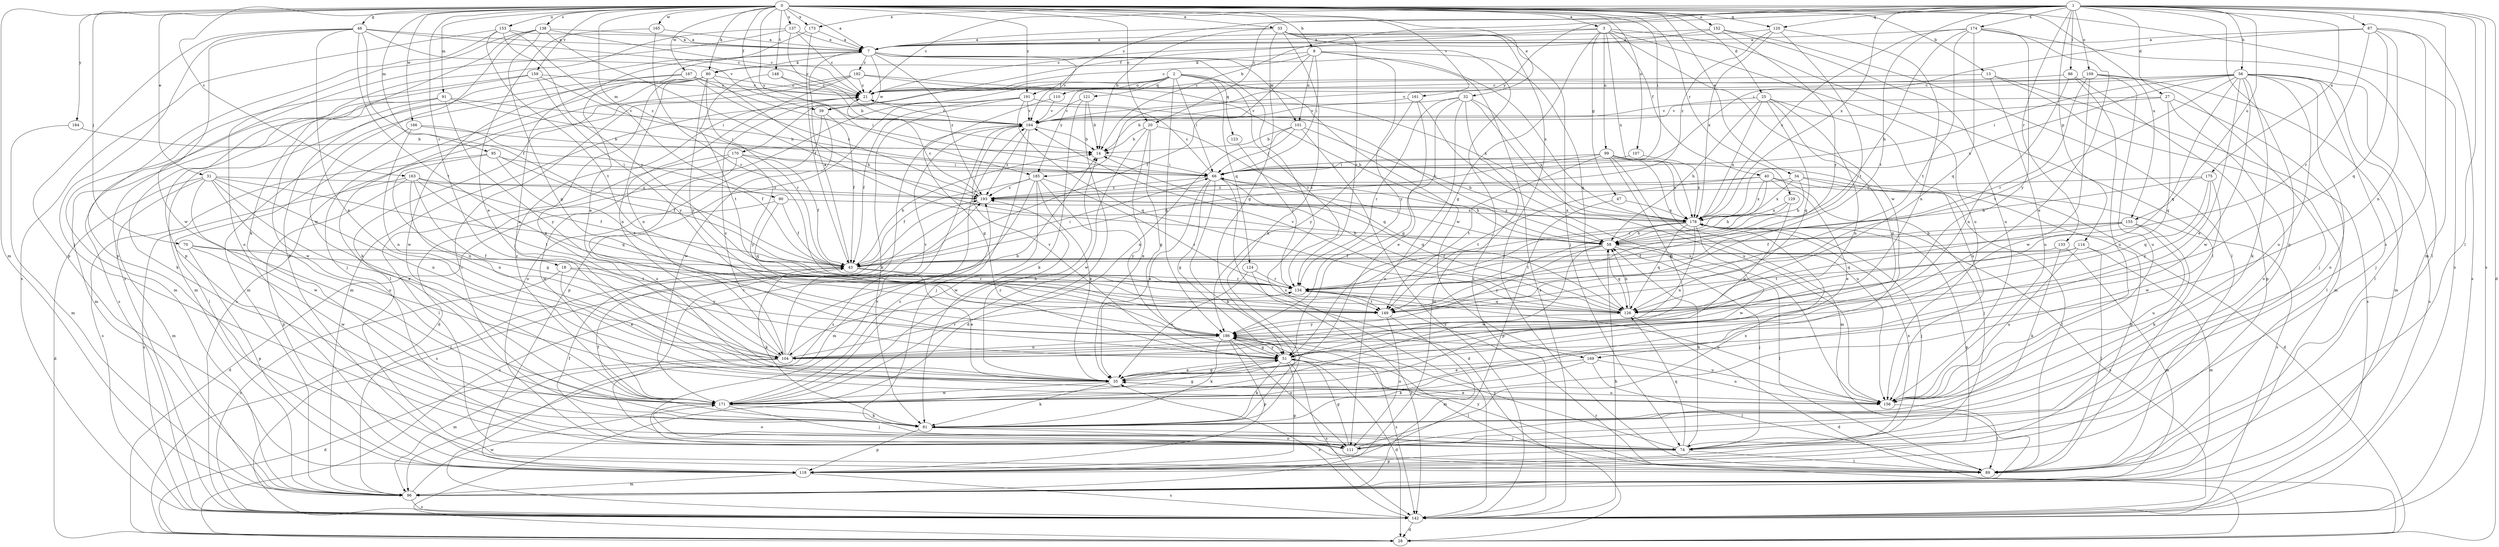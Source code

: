 strict digraph  {
0;
1;
2;
3;
7;
8;
13;
14;
18;
20;
21;
25;
27;
28;
31;
32;
33;
34;
35;
39;
40;
43;
46;
47;
51;
56;
58;
66;
70;
74;
80;
81;
86;
87;
89;
90;
91;
95;
96;
99;
101;
104;
107;
109;
110;
111;
114;
118;
120;
121;
123;
124;
126;
129;
133;
134;
137;
138;
142;
148;
149;
152;
153;
155;
156;
159;
161;
163;
164;
165;
166;
167;
169;
170;
171;
173;
174;
175;
178;
184;
185;
186;
191;
192;
193;
0 -> 3  [label=a];
0 -> 7  [label=a];
0 -> 8  [label=b];
0 -> 13  [label=b];
0 -> 18  [label=c];
0 -> 20  [label=c];
0 -> 25  [label=d];
0 -> 31  [label=e];
0 -> 32  [label=e];
0 -> 33  [label=e];
0 -> 34  [label=e];
0 -> 39  [label=f];
0 -> 46  [label=g];
0 -> 66  [label=i];
0 -> 70  [label=j];
0 -> 80  [label=k];
0 -> 90  [label=m];
0 -> 91  [label=m];
0 -> 95  [label=m];
0 -> 96  [label=m];
0 -> 107  [label=o];
0 -> 120  [label=q];
0 -> 129  [label=r];
0 -> 137  [label=s];
0 -> 138  [label=s];
0 -> 142  [label=s];
0 -> 148  [label=t];
0 -> 152  [label=u];
0 -> 153  [label=u];
0 -> 155  [label=u];
0 -> 159  [label=v];
0 -> 161  [label=v];
0 -> 163  [label=v];
0 -> 165  [label=w];
0 -> 166  [label=w];
0 -> 167  [label=w];
0 -> 173  [label=x];
0 -> 184  [label=y];
0 -> 185  [label=y];
0 -> 191  [label=z];
1 -> 14  [label=b];
1 -> 20  [label=c];
1 -> 21  [label=c];
1 -> 27  [label=d];
1 -> 28  [label=d];
1 -> 56  [label=h];
1 -> 86  [label=l];
1 -> 87  [label=l];
1 -> 89  [label=l];
1 -> 96  [label=m];
1 -> 109  [label=o];
1 -> 114  [label=p];
1 -> 118  [label=p];
1 -> 120  [label=q];
1 -> 133  [label=r];
1 -> 142  [label=s];
1 -> 149  [label=t];
1 -> 155  [label=u];
1 -> 173  [label=x];
1 -> 174  [label=x];
1 -> 175  [label=x];
1 -> 178  [label=x];
1 -> 185  [label=y];
1 -> 191  [label=z];
2 -> 39  [label=f];
2 -> 66  [label=i];
2 -> 96  [label=m];
2 -> 110  [label=o];
2 -> 121  [label=q];
2 -> 123  [label=q];
2 -> 124  [label=q];
2 -> 134  [label=r];
2 -> 169  [label=w];
2 -> 185  [label=y];
2 -> 186  [label=y];
3 -> 7  [label=a];
3 -> 39  [label=f];
3 -> 40  [label=f];
3 -> 47  [label=g];
3 -> 51  [label=g];
3 -> 89  [label=l];
3 -> 99  [label=n];
3 -> 156  [label=u];
3 -> 169  [label=w];
3 -> 178  [label=x];
7 -> 80  [label=k];
7 -> 101  [label=n];
7 -> 142  [label=s];
7 -> 164  [label=v];
7 -> 170  [label=w];
7 -> 178  [label=x];
7 -> 192  [label=z];
7 -> 193  [label=z];
8 -> 21  [label=c];
8 -> 43  [label=f];
8 -> 66  [label=i];
8 -> 80  [label=k];
8 -> 101  [label=n];
8 -> 126  [label=q];
8 -> 142  [label=s];
8 -> 186  [label=y];
13 -> 21  [label=c];
13 -> 96  [label=m];
13 -> 142  [label=s];
13 -> 156  [label=u];
14 -> 66  [label=i];
18 -> 35  [label=e];
18 -> 134  [label=r];
18 -> 142  [label=s];
18 -> 186  [label=y];
20 -> 14  [label=b];
20 -> 35  [label=e];
20 -> 51  [label=g];
20 -> 126  [label=q];
20 -> 171  [label=w];
21 -> 164  [label=v];
25 -> 51  [label=g];
25 -> 58  [label=h];
25 -> 104  [label=n];
25 -> 126  [label=q];
25 -> 156  [label=u];
25 -> 164  [label=v];
25 -> 178  [label=x];
27 -> 14  [label=b];
27 -> 89  [label=l];
27 -> 111  [label=o];
27 -> 126  [label=q];
27 -> 164  [label=v];
28 -> 134  [label=r];
28 -> 193  [label=z];
31 -> 28  [label=d];
31 -> 35  [label=e];
31 -> 96  [label=m];
31 -> 104  [label=n];
31 -> 126  [label=q];
31 -> 156  [label=u];
31 -> 171  [label=w];
31 -> 193  [label=z];
32 -> 51  [label=g];
32 -> 96  [label=m];
32 -> 111  [label=o];
32 -> 134  [label=r];
32 -> 156  [label=u];
32 -> 164  [label=v];
32 -> 178  [label=x];
33 -> 7  [label=a];
33 -> 14  [label=b];
33 -> 51  [label=g];
33 -> 74  [label=j];
33 -> 81  [label=k];
33 -> 89  [label=l];
33 -> 134  [label=r];
33 -> 142  [label=s];
34 -> 58  [label=h];
34 -> 118  [label=p];
34 -> 142  [label=s];
34 -> 178  [label=x];
34 -> 193  [label=z];
35 -> 7  [label=a];
35 -> 51  [label=g];
35 -> 81  [label=k];
35 -> 156  [label=u];
35 -> 171  [label=w];
35 -> 193  [label=z];
39 -> 43  [label=f];
39 -> 111  [label=o];
39 -> 171  [label=w];
40 -> 35  [label=e];
40 -> 74  [label=j];
40 -> 89  [label=l];
40 -> 134  [label=r];
40 -> 149  [label=t];
40 -> 178  [label=x];
40 -> 193  [label=z];
43 -> 7  [label=a];
43 -> 14  [label=b];
43 -> 35  [label=e];
43 -> 66  [label=i];
43 -> 81  [label=k];
43 -> 134  [label=r];
46 -> 7  [label=a];
46 -> 21  [label=c];
46 -> 35  [label=e];
46 -> 43  [label=f];
46 -> 74  [label=j];
46 -> 118  [label=p];
46 -> 149  [label=t];
46 -> 164  [label=v];
46 -> 171  [label=w];
47 -> 118  [label=p];
47 -> 178  [label=x];
51 -> 28  [label=d];
51 -> 35  [label=e];
51 -> 81  [label=k];
51 -> 89  [label=l];
51 -> 118  [label=p];
51 -> 142  [label=s];
51 -> 164  [label=v];
51 -> 186  [label=y];
56 -> 21  [label=c];
56 -> 35  [label=e];
56 -> 66  [label=i];
56 -> 74  [label=j];
56 -> 81  [label=k];
56 -> 89  [label=l];
56 -> 111  [label=o];
56 -> 126  [label=q];
56 -> 142  [label=s];
56 -> 149  [label=t];
56 -> 156  [label=u];
56 -> 164  [label=v];
56 -> 171  [label=w];
56 -> 178  [label=x];
58 -> 43  [label=f];
58 -> 66  [label=i];
58 -> 74  [label=j];
58 -> 89  [label=l];
58 -> 126  [label=q];
58 -> 171  [label=w];
58 -> 186  [label=y];
66 -> 21  [label=c];
66 -> 28  [label=d];
66 -> 35  [label=e];
66 -> 51  [label=g];
66 -> 58  [label=h];
66 -> 81  [label=k];
66 -> 126  [label=q];
66 -> 193  [label=z];
70 -> 43  [label=f];
70 -> 118  [label=p];
70 -> 149  [label=t];
70 -> 171  [label=w];
74 -> 58  [label=h];
74 -> 89  [label=l];
74 -> 118  [label=p];
74 -> 126  [label=q];
74 -> 164  [label=v];
74 -> 178  [label=x];
74 -> 186  [label=y];
80 -> 21  [label=c];
80 -> 35  [label=e];
80 -> 58  [label=h];
80 -> 74  [label=j];
80 -> 89  [label=l];
80 -> 96  [label=m];
80 -> 104  [label=n];
80 -> 134  [label=r];
80 -> 186  [label=y];
81 -> 21  [label=c];
81 -> 43  [label=f];
81 -> 74  [label=j];
81 -> 111  [label=o];
81 -> 118  [label=p];
86 -> 21  [label=c];
86 -> 104  [label=n];
86 -> 118  [label=p];
86 -> 156  [label=u];
87 -> 7  [label=a];
87 -> 66  [label=i];
87 -> 104  [label=n];
87 -> 111  [label=o];
87 -> 126  [label=q];
87 -> 134  [label=r];
87 -> 142  [label=s];
89 -> 164  [label=v];
89 -> 186  [label=y];
90 -> 28  [label=d];
90 -> 43  [label=f];
90 -> 126  [label=q];
90 -> 178  [label=x];
91 -> 66  [label=i];
91 -> 81  [label=k];
91 -> 96  [label=m];
91 -> 164  [label=v];
91 -> 171  [label=w];
91 -> 186  [label=y];
95 -> 43  [label=f];
95 -> 66  [label=i];
95 -> 104  [label=n];
95 -> 142  [label=s];
95 -> 149  [label=t];
96 -> 142  [label=s];
96 -> 171  [label=w];
96 -> 193  [label=z];
99 -> 28  [label=d];
99 -> 43  [label=f];
99 -> 51  [label=g];
99 -> 66  [label=i];
99 -> 96  [label=m];
99 -> 149  [label=t];
99 -> 156  [label=u];
99 -> 178  [label=x];
101 -> 14  [label=b];
101 -> 58  [label=h];
101 -> 66  [label=i];
101 -> 104  [label=n];
101 -> 142  [label=s];
104 -> 7  [label=a];
104 -> 14  [label=b];
104 -> 21  [label=c];
104 -> 28  [label=d];
104 -> 96  [label=m];
104 -> 134  [label=r];
104 -> 164  [label=v];
107 -> 66  [label=i];
107 -> 178  [label=x];
109 -> 21  [label=c];
109 -> 74  [label=j];
109 -> 96  [label=m];
109 -> 134  [label=r];
109 -> 156  [label=u];
109 -> 171  [label=w];
110 -> 51  [label=g];
110 -> 164  [label=v];
111 -> 43  [label=f];
111 -> 51  [label=g];
111 -> 178  [label=x];
114 -> 43  [label=f];
114 -> 89  [label=l];
114 -> 96  [label=m];
114 -> 149  [label=t];
114 -> 156  [label=u];
118 -> 96  [label=m];
118 -> 142  [label=s];
120 -> 7  [label=a];
120 -> 104  [label=n];
120 -> 149  [label=t];
120 -> 178  [label=x];
120 -> 193  [label=z];
121 -> 14  [label=b];
121 -> 28  [label=d];
121 -> 81  [label=k];
121 -> 164  [label=v];
123 -> 134  [label=r];
124 -> 35  [label=e];
124 -> 134  [label=r];
124 -> 142  [label=s];
126 -> 14  [label=b];
126 -> 28  [label=d];
126 -> 58  [label=h];
126 -> 164  [label=v];
126 -> 186  [label=y];
129 -> 51  [label=g];
129 -> 58  [label=h];
129 -> 178  [label=x];
133 -> 43  [label=f];
133 -> 81  [label=k];
133 -> 96  [label=m];
134 -> 126  [label=q];
134 -> 149  [label=t];
134 -> 156  [label=u];
137 -> 7  [label=a];
137 -> 21  [label=c];
137 -> 118  [label=p];
137 -> 142  [label=s];
137 -> 164  [label=v];
138 -> 7  [label=a];
138 -> 21  [label=c];
138 -> 51  [label=g];
138 -> 58  [label=h];
138 -> 81  [label=k];
138 -> 111  [label=o];
138 -> 171  [label=w];
142 -> 28  [label=d];
142 -> 35  [label=e];
142 -> 58  [label=h];
148 -> 14  [label=b];
148 -> 21  [label=c];
148 -> 149  [label=t];
149 -> 96  [label=m];
149 -> 111  [label=o];
152 -> 7  [label=a];
152 -> 21  [label=c];
152 -> 89  [label=l];
152 -> 134  [label=r];
152 -> 156  [label=u];
153 -> 7  [label=a];
153 -> 118  [label=p];
153 -> 134  [label=r];
153 -> 142  [label=s];
153 -> 149  [label=t];
153 -> 193  [label=z];
155 -> 43  [label=f];
155 -> 58  [label=h];
155 -> 81  [label=k];
155 -> 126  [label=q];
155 -> 156  [label=u];
156 -> 35  [label=e];
156 -> 89  [label=l];
159 -> 21  [label=c];
159 -> 66  [label=i];
159 -> 96  [label=m];
159 -> 142  [label=s];
159 -> 186  [label=y];
161 -> 35  [label=e];
161 -> 156  [label=u];
161 -> 164  [label=v];
161 -> 186  [label=y];
163 -> 43  [label=f];
163 -> 51  [label=g];
163 -> 104  [label=n];
163 -> 118  [label=p];
163 -> 142  [label=s];
163 -> 149  [label=t];
163 -> 193  [label=z];
164 -> 14  [label=b];
164 -> 74  [label=j];
164 -> 142  [label=s];
164 -> 193  [label=z];
165 -> 7  [label=a];
165 -> 35  [label=e];
165 -> 134  [label=r];
166 -> 14  [label=b];
166 -> 43  [label=f];
166 -> 89  [label=l];
166 -> 104  [label=n];
167 -> 21  [label=c];
167 -> 66  [label=i];
167 -> 96  [label=m];
167 -> 171  [label=w];
167 -> 193  [label=z];
169 -> 35  [label=e];
169 -> 81  [label=k];
169 -> 89  [label=l];
169 -> 156  [label=u];
170 -> 43  [label=f];
170 -> 66  [label=i];
170 -> 89  [label=l];
170 -> 156  [label=u];
170 -> 171  [label=w];
170 -> 186  [label=y];
171 -> 14  [label=b];
171 -> 21  [label=c];
171 -> 51  [label=g];
171 -> 74  [label=j];
171 -> 81  [label=k];
171 -> 111  [label=o];
171 -> 193  [label=z];
173 -> 7  [label=a];
173 -> 43  [label=f];
173 -> 118  [label=p];
174 -> 7  [label=a];
174 -> 35  [label=e];
174 -> 58  [label=h];
174 -> 89  [label=l];
174 -> 126  [label=q];
174 -> 149  [label=t];
174 -> 178  [label=x];
174 -> 186  [label=y];
175 -> 58  [label=h];
175 -> 126  [label=q];
175 -> 171  [label=w];
175 -> 186  [label=y];
175 -> 193  [label=z];
178 -> 58  [label=h];
178 -> 74  [label=j];
178 -> 104  [label=n];
178 -> 118  [label=p];
178 -> 126  [label=q];
178 -> 134  [label=r];
178 -> 142  [label=s];
178 -> 149  [label=t];
178 -> 171  [label=w];
178 -> 193  [label=z];
184 -> 14  [label=b];
184 -> 96  [label=m];
185 -> 35  [label=e];
185 -> 43  [label=f];
185 -> 96  [label=m];
185 -> 149  [label=t];
185 -> 171  [label=w];
185 -> 186  [label=y];
185 -> 193  [label=z];
186 -> 51  [label=g];
186 -> 81  [label=k];
186 -> 104  [label=n];
186 -> 111  [label=o];
186 -> 118  [label=p];
186 -> 142  [label=s];
186 -> 156  [label=u];
191 -> 28  [label=d];
191 -> 43  [label=f];
191 -> 58  [label=h];
191 -> 81  [label=k];
191 -> 118  [label=p];
191 -> 126  [label=q];
191 -> 164  [label=v];
192 -> 21  [label=c];
192 -> 58  [label=h];
192 -> 81  [label=k];
192 -> 104  [label=n];
192 -> 142  [label=s];
192 -> 178  [label=x];
193 -> 21  [label=c];
193 -> 142  [label=s];
193 -> 178  [label=x];
}
